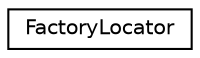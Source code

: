 digraph "Graphical Class Hierarchy"
{
  edge [fontname="Helvetica",fontsize="10",labelfontname="Helvetica",labelfontsize="10"];
  node [fontname="Helvetica",fontsize="10",shape=record];
  rankdir="LR";
  Node1 [label="FactoryLocator",height=0.2,width=0.4,color="black", fillcolor="white", style="filled",URL="$class_cake_1_1_datasource_1_1_factory_locator.html"];
}
